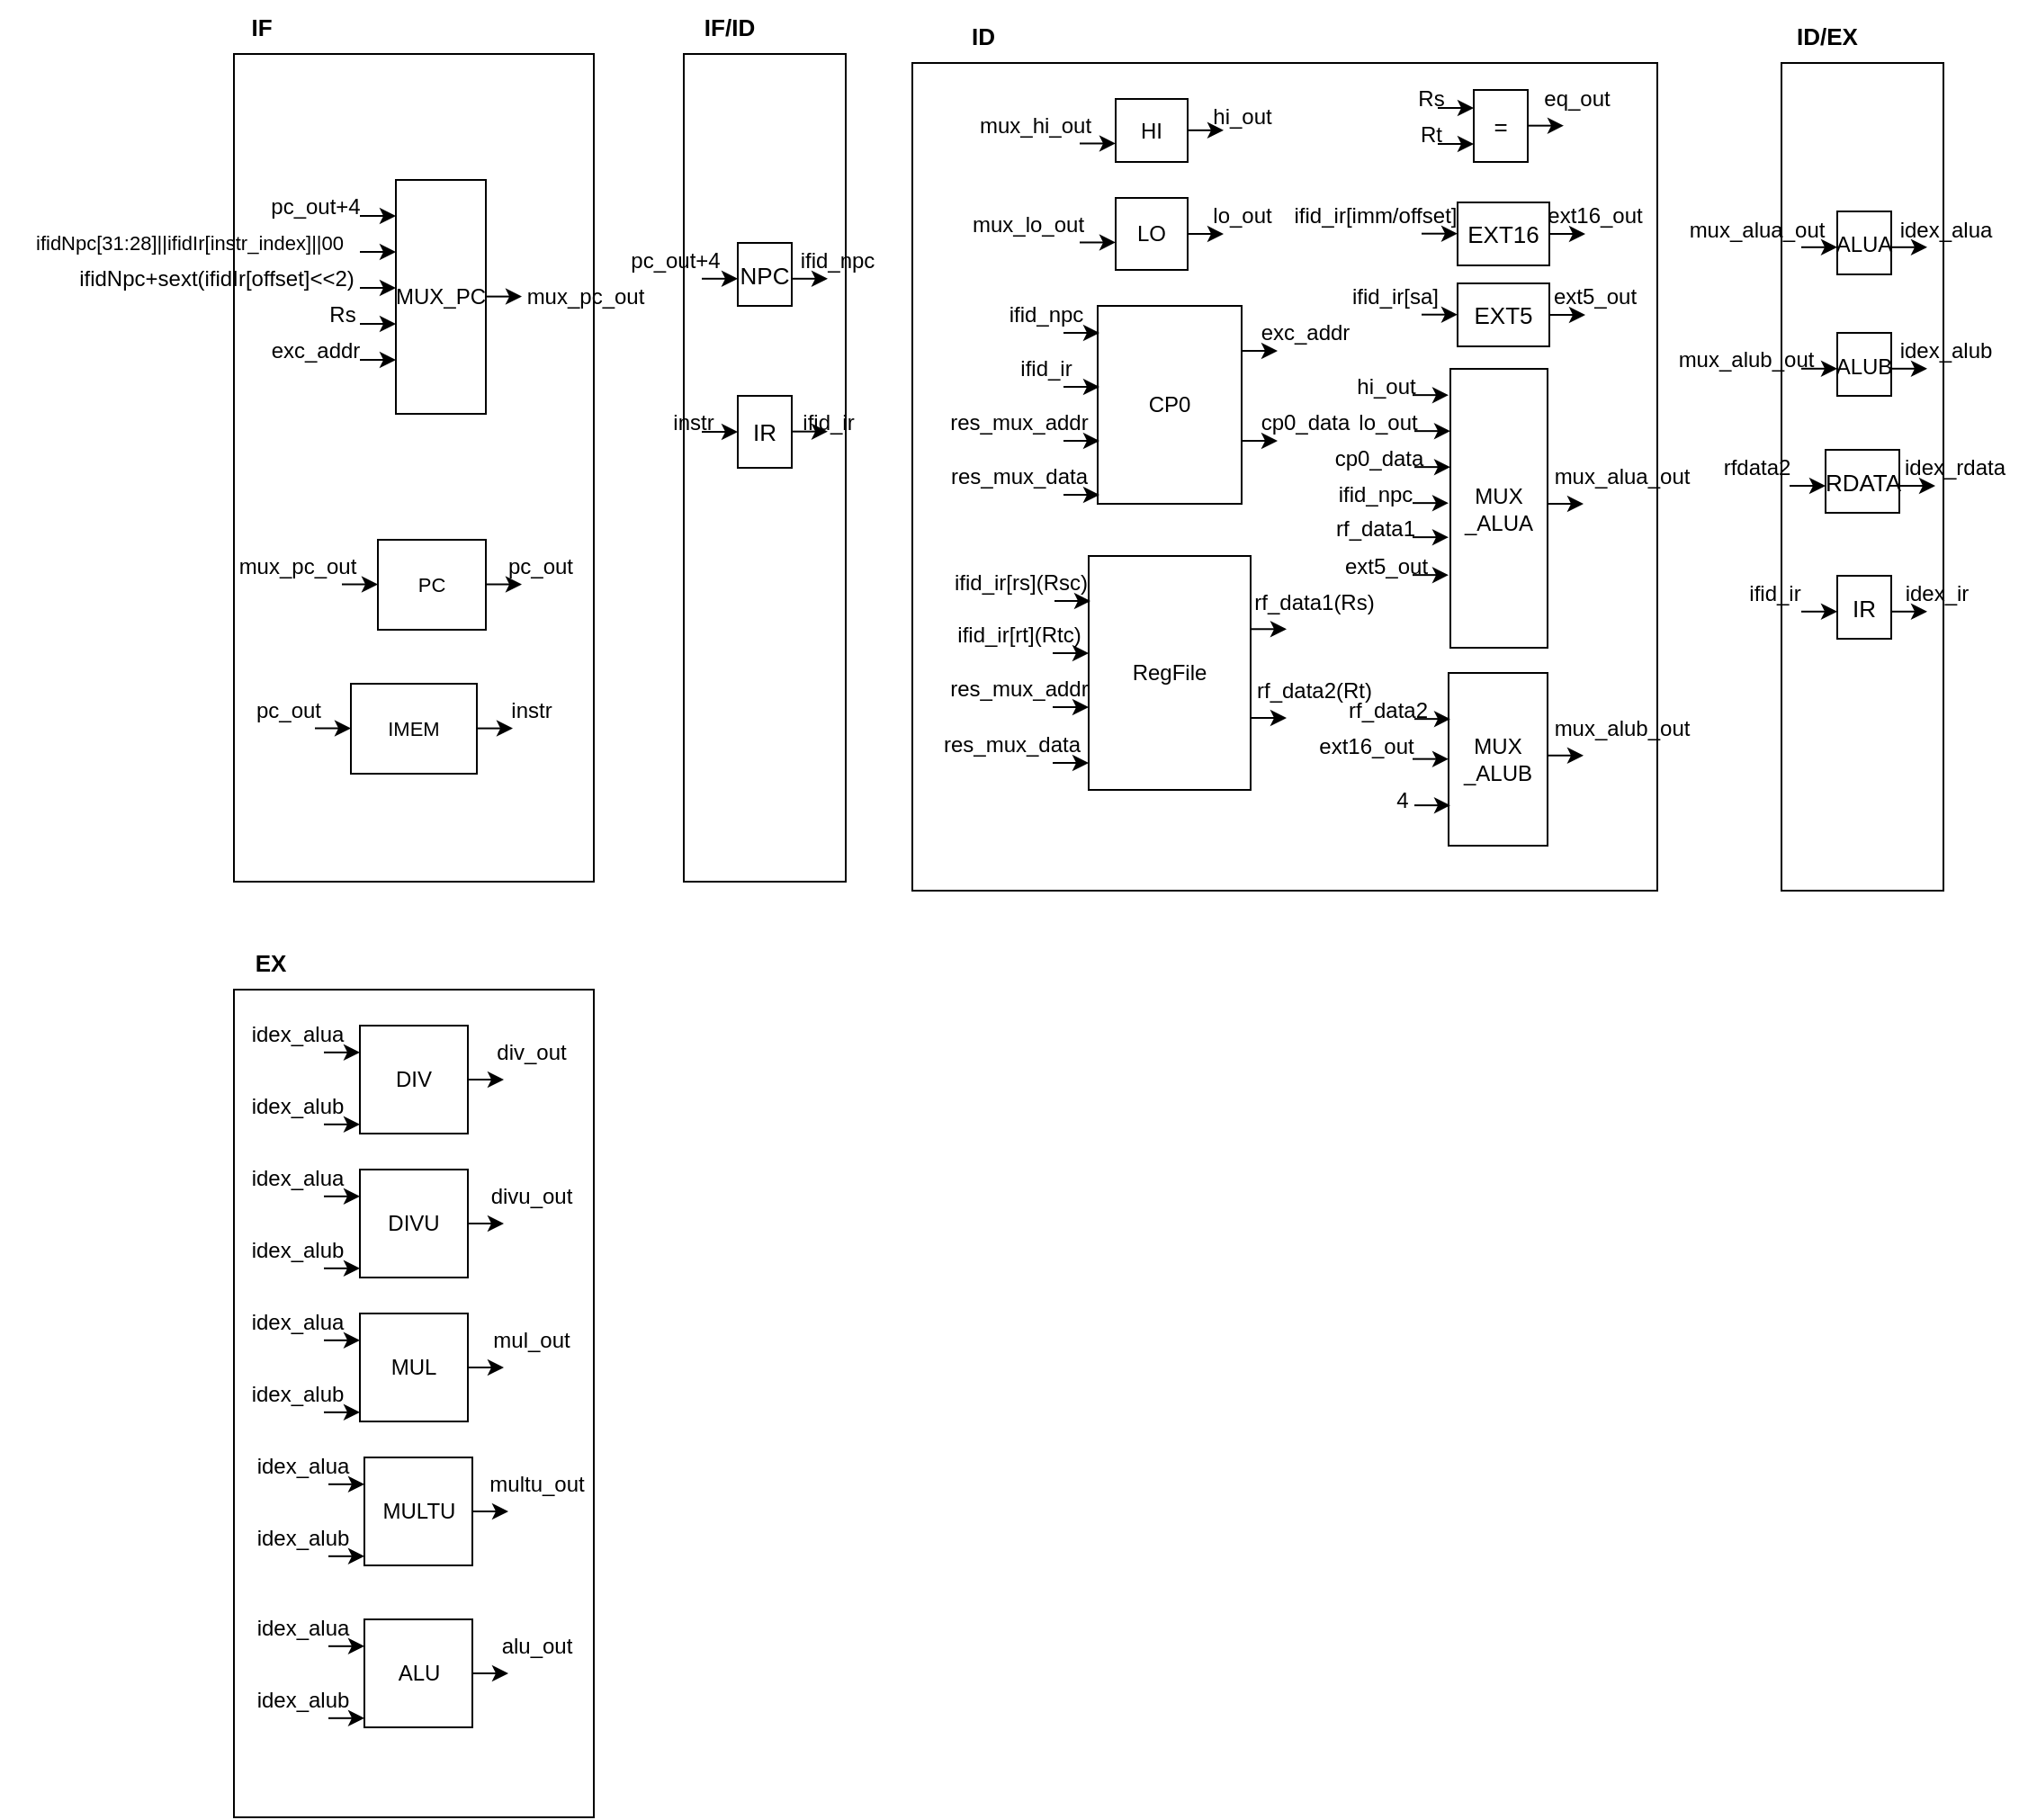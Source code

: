 <mxfile version="20.5.3" type="github">
  <diagram id="mPNgLtXhNlg8bAYRKy5G" name="第 1 页">
    <mxGraphModel dx="3794" dy="257" grid="1" gridSize="10" guides="1" tooltips="1" connect="1" arrows="1" fold="1" page="1" pageScale="1" pageWidth="3300" pageHeight="2339" math="0" shadow="0">
      <root>
        <mxCell id="0" />
        <mxCell id="1" parent="0" />
        <mxCell id="pftuyRFk976TqlF8-hqj-2" value="" style="rounded=0;whiteSpace=wrap;html=1;" parent="1" vertex="1">
          <mxGeometry x="-2690" y="80" width="200" height="460" as="geometry" />
        </mxCell>
        <mxCell id="tsSptXDLZasF8hUtU1I0-1" value="MUX_PC" style="rounded=0;whiteSpace=wrap;html=1;" parent="1" vertex="1">
          <mxGeometry x="-2600" y="150" width="50" height="130" as="geometry" />
        </mxCell>
        <mxCell id="tsSptXDLZasF8hUtU1I0-3" value="" style="edgeStyle=none;orthogonalLoop=1;jettySize=auto;html=1;rounded=0;" parent="1" edge="1">
          <mxGeometry width="80" relative="1" as="geometry">
            <mxPoint x="-2620" y="170" as="sourcePoint" />
            <mxPoint x="-2600" y="170" as="targetPoint" />
            <Array as="points" />
          </mxGeometry>
        </mxCell>
        <mxCell id="tsSptXDLZasF8hUtU1I0-4" value="pc_out+4" style="text;html=1;resizable=0;autosize=1;align=center;verticalAlign=middle;points=[];fillColor=none;strokeColor=none;rounded=0;" parent="1" vertex="1">
          <mxGeometry x="-2680" y="150" width="70" height="30" as="geometry" />
        </mxCell>
        <mxCell id="tsSptXDLZasF8hUtU1I0-5" value="" style="edgeStyle=none;orthogonalLoop=1;jettySize=auto;html=1;rounded=0;" parent="1" edge="1">
          <mxGeometry width="80" relative="1" as="geometry">
            <mxPoint x="-2620" y="190" as="sourcePoint" />
            <mxPoint x="-2600" y="190" as="targetPoint" />
            <Array as="points" />
          </mxGeometry>
        </mxCell>
        <mxCell id="tsSptXDLZasF8hUtU1I0-6" value="" style="edgeStyle=none;orthogonalLoop=1;jettySize=auto;html=1;rounded=0;" parent="1" edge="1">
          <mxGeometry width="80" relative="1" as="geometry">
            <mxPoint x="-2620" y="210" as="sourcePoint" />
            <mxPoint x="-2600" y="210" as="targetPoint" />
            <Array as="points" />
          </mxGeometry>
        </mxCell>
        <mxCell id="tsSptXDLZasF8hUtU1I0-7" value="" style="edgeStyle=none;orthogonalLoop=1;jettySize=auto;html=1;rounded=0;" parent="1" edge="1">
          <mxGeometry width="80" relative="1" as="geometry">
            <mxPoint x="-2620" y="230" as="sourcePoint" />
            <mxPoint x="-2600" y="230" as="targetPoint" />
            <Array as="points" />
          </mxGeometry>
        </mxCell>
        <mxCell id="tsSptXDLZasF8hUtU1I0-8" value="" style="edgeStyle=none;orthogonalLoop=1;jettySize=auto;html=1;rounded=0;" parent="1" edge="1">
          <mxGeometry width="80" relative="1" as="geometry">
            <mxPoint x="-2620" y="250" as="sourcePoint" />
            <mxPoint x="-2600" y="250" as="targetPoint" />
            <Array as="points" />
          </mxGeometry>
        </mxCell>
        <mxCell id="tsSptXDLZasF8hUtU1I0-9" value="&lt;font style=&quot;font-size: 11px;&quot;&gt;ifidNpc[31:28]||ifidIr[instr_index]||00&lt;/font&gt;" style="text;html=1;resizable=0;autosize=1;align=center;verticalAlign=middle;points=[];fillColor=none;strokeColor=none;rounded=0;" parent="1" vertex="1">
          <mxGeometry x="-2820" y="170" width="210" height="30" as="geometry" />
        </mxCell>
        <mxCell id="tsSptXDLZasF8hUtU1I0-10" value="ifidNpc+sext(ifidIr[offset]&amp;lt;&amp;lt;2)" style="text;html=1;resizable=0;autosize=1;align=center;verticalAlign=middle;points=[];fillColor=none;strokeColor=none;rounded=0;" parent="1" vertex="1">
          <mxGeometry x="-2790" y="190" width="180" height="30" as="geometry" />
        </mxCell>
        <mxCell id="tsSptXDLZasF8hUtU1I0-11" value="Rs" style="text;html=1;resizable=0;autosize=1;align=center;verticalAlign=middle;points=[];fillColor=none;strokeColor=none;rounded=0;" parent="1" vertex="1">
          <mxGeometry x="-2650" y="210" width="40" height="30" as="geometry" />
        </mxCell>
        <mxCell id="tsSptXDLZasF8hUtU1I0-12" value="exc_addr" style="text;html=1;resizable=0;autosize=1;align=center;verticalAlign=middle;points=[];fillColor=none;strokeColor=none;rounded=0;" parent="1" vertex="1">
          <mxGeometry x="-2680" y="230" width="70" height="30" as="geometry" />
        </mxCell>
        <mxCell id="tsSptXDLZasF8hUtU1I0-13" value="" style="edgeStyle=none;orthogonalLoop=1;jettySize=auto;html=1;rounded=0;" parent="1" edge="1">
          <mxGeometry width="80" relative="1" as="geometry">
            <mxPoint x="-2550" y="214.8" as="sourcePoint" />
            <mxPoint x="-2530" y="214.8" as="targetPoint" />
            <Array as="points" />
          </mxGeometry>
        </mxCell>
        <mxCell id="tsSptXDLZasF8hUtU1I0-14" value="mux_pc_out" style="text;html=1;resizable=0;autosize=1;align=center;verticalAlign=middle;points=[];fillColor=none;strokeColor=none;rounded=0;" parent="1" vertex="1">
          <mxGeometry x="-2540" y="200" width="90" height="30" as="geometry" />
        </mxCell>
        <mxCell id="tsSptXDLZasF8hUtU1I0-15" value="PC" style="rounded=0;whiteSpace=wrap;html=1;fontSize=11;" parent="1" vertex="1">
          <mxGeometry x="-2610" y="350" width="60" height="50" as="geometry" />
        </mxCell>
        <mxCell id="tsSptXDLZasF8hUtU1I0-16" value="" style="edgeStyle=none;orthogonalLoop=1;jettySize=auto;html=1;rounded=0;" parent="1" edge="1">
          <mxGeometry width="80" relative="1" as="geometry">
            <mxPoint x="-2630" y="374.76" as="sourcePoint" />
            <mxPoint x="-2610" y="374.76" as="targetPoint" />
            <Array as="points" />
          </mxGeometry>
        </mxCell>
        <mxCell id="tsSptXDLZasF8hUtU1I0-17" value="mux_pc_out" style="text;html=1;resizable=0;autosize=1;align=center;verticalAlign=middle;points=[];fillColor=none;strokeColor=none;rounded=0;" parent="1" vertex="1">
          <mxGeometry x="-2700" y="350" width="90" height="30" as="geometry" />
        </mxCell>
        <mxCell id="tsSptXDLZasF8hUtU1I0-18" value="pc_out" style="text;html=1;resizable=0;autosize=1;align=center;verticalAlign=middle;points=[];fillColor=none;strokeColor=none;rounded=0;" parent="1" vertex="1">
          <mxGeometry x="-2550" y="350" width="60" height="30" as="geometry" />
        </mxCell>
        <mxCell id="tsSptXDLZasF8hUtU1I0-19" value="" style="edgeStyle=none;orthogonalLoop=1;jettySize=auto;html=1;rounded=0;" parent="1" edge="1">
          <mxGeometry width="80" relative="1" as="geometry">
            <mxPoint x="-2550" y="374.76" as="sourcePoint" />
            <mxPoint x="-2530" y="374.76" as="targetPoint" />
            <Array as="points" />
          </mxGeometry>
        </mxCell>
        <mxCell id="tsSptXDLZasF8hUtU1I0-20" value="IMEM" style="rounded=0;whiteSpace=wrap;html=1;fontSize=11;" parent="1" vertex="1">
          <mxGeometry x="-2625" y="430" width="70" height="50" as="geometry" />
        </mxCell>
        <mxCell id="tsSptXDLZasF8hUtU1I0-21" value="" style="edgeStyle=none;orthogonalLoop=1;jettySize=auto;html=1;rounded=0;" parent="1" edge="1">
          <mxGeometry width="80" relative="1" as="geometry">
            <mxPoint x="-2645" y="454.76" as="sourcePoint" />
            <mxPoint x="-2625" y="454.76" as="targetPoint" />
            <Array as="points" />
          </mxGeometry>
        </mxCell>
        <mxCell id="tsSptXDLZasF8hUtU1I0-22" value="pc_out" style="text;html=1;resizable=0;autosize=1;align=center;verticalAlign=middle;points=[];fillColor=none;strokeColor=none;rounded=0;" parent="1" vertex="1">
          <mxGeometry x="-2690" y="430" width="60" height="30" as="geometry" />
        </mxCell>
        <mxCell id="tsSptXDLZasF8hUtU1I0-23" value="" style="edgeStyle=none;orthogonalLoop=1;jettySize=auto;html=1;rounded=0;" parent="1" edge="1">
          <mxGeometry width="80" relative="1" as="geometry">
            <mxPoint x="-2555" y="454.8" as="sourcePoint" />
            <mxPoint x="-2535" y="454.8" as="targetPoint" />
            <Array as="points" />
          </mxGeometry>
        </mxCell>
        <mxCell id="tsSptXDLZasF8hUtU1I0-24" value="instr" style="text;html=1;resizable=0;autosize=1;align=center;verticalAlign=middle;points=[];fillColor=none;strokeColor=none;rounded=0;" parent="1" vertex="1">
          <mxGeometry x="-2550" y="430" width="50" height="30" as="geometry" />
        </mxCell>
        <mxCell id="tsSptXDLZasF8hUtU1I0-25" value="&lt;b&gt;&lt;font style=&quot;font-size: 13px;&quot;&gt;IF&lt;/font&gt;&lt;/b&gt;" style="text;html=1;resizable=0;autosize=1;align=center;verticalAlign=middle;points=[];fillColor=none;strokeColor=none;rounded=0;" parent="1" vertex="1">
          <mxGeometry x="-2695" y="50" width="40" height="30" as="geometry" />
        </mxCell>
        <mxCell id="tsSptXDLZasF8hUtU1I0-26" value="" style="rounded=0;whiteSpace=wrap;html=1;fontSize=13;" parent="1" vertex="1">
          <mxGeometry x="-2440" y="80" width="90" height="460" as="geometry" />
        </mxCell>
        <mxCell id="tsSptXDLZasF8hUtU1I0-27" value="&lt;b&gt;&lt;font style=&quot;font-size: 13px;&quot;&gt;IF/ID&lt;/font&gt;&lt;/b&gt;" style="text;html=1;resizable=0;autosize=1;align=center;verticalAlign=middle;points=[];fillColor=none;strokeColor=none;rounded=0;" parent="1" vertex="1">
          <mxGeometry x="-2440" y="50" width="50" height="30" as="geometry" />
        </mxCell>
        <mxCell id="tsSptXDLZasF8hUtU1I0-28" value="NPC" style="rounded=0;whiteSpace=wrap;html=1;fontSize=13;" parent="1" vertex="1">
          <mxGeometry x="-2410" y="185" width="30" height="35" as="geometry" />
        </mxCell>
        <mxCell id="tsSptXDLZasF8hUtU1I0-29" value="" style="edgeStyle=none;orthogonalLoop=1;jettySize=auto;html=1;rounded=0;" parent="1" edge="1">
          <mxGeometry width="80" relative="1" as="geometry">
            <mxPoint x="-2430" y="204.9" as="sourcePoint" />
            <mxPoint x="-2410" y="204.9" as="targetPoint" />
            <Array as="points" />
          </mxGeometry>
        </mxCell>
        <mxCell id="tsSptXDLZasF8hUtU1I0-30" value="pc_out+4" style="text;html=1;resizable=0;autosize=1;align=center;verticalAlign=middle;points=[];fillColor=none;strokeColor=none;rounded=0;" parent="1" vertex="1">
          <mxGeometry x="-2480" y="180" width="70" height="30" as="geometry" />
        </mxCell>
        <mxCell id="tsSptXDLZasF8hUtU1I0-32" value="" style="edgeStyle=none;orthogonalLoop=1;jettySize=auto;html=1;rounded=0;" parent="1" edge="1">
          <mxGeometry width="80" relative="1" as="geometry">
            <mxPoint x="-2380" y="204.9" as="sourcePoint" />
            <mxPoint x="-2360" y="204.9" as="targetPoint" />
            <Array as="points" />
          </mxGeometry>
        </mxCell>
        <mxCell id="tsSptXDLZasF8hUtU1I0-33" value="ifid_npc" style="text;html=1;resizable=0;autosize=1;align=center;verticalAlign=middle;points=[];fillColor=none;strokeColor=none;rounded=0;" parent="1" vertex="1">
          <mxGeometry x="-2385" y="180" width="60" height="30" as="geometry" />
        </mxCell>
        <mxCell id="tsSptXDLZasF8hUtU1I0-34" value="IR" style="rounded=0;whiteSpace=wrap;html=1;fontSize=13;" parent="1" vertex="1">
          <mxGeometry x="-2410" y="270" width="30" height="40" as="geometry" />
        </mxCell>
        <mxCell id="6WhtWvGJ2xYehW7hO104-1" value="" style="edgeStyle=none;orthogonalLoop=1;jettySize=auto;html=1;rounded=0;" edge="1" parent="1">
          <mxGeometry width="80" relative="1" as="geometry">
            <mxPoint x="-2430" y="290" as="sourcePoint" />
            <mxPoint x="-2410" y="290" as="targetPoint" />
            <Array as="points" />
          </mxGeometry>
        </mxCell>
        <mxCell id="6WhtWvGJ2xYehW7hO104-2" value="instr" style="text;html=1;resizable=0;autosize=1;align=center;verticalAlign=middle;points=[];fillColor=none;strokeColor=none;rounded=0;" vertex="1" parent="1">
          <mxGeometry x="-2460" y="270" width="50" height="30" as="geometry" />
        </mxCell>
        <mxCell id="6WhtWvGJ2xYehW7hO104-4" value="" style="edgeStyle=none;orthogonalLoop=1;jettySize=auto;html=1;rounded=0;" edge="1" parent="1">
          <mxGeometry width="80" relative="1" as="geometry">
            <mxPoint x="-2380" y="289.83" as="sourcePoint" />
            <mxPoint x="-2360" y="289.83" as="targetPoint" />
            <Array as="points" />
          </mxGeometry>
        </mxCell>
        <mxCell id="6WhtWvGJ2xYehW7hO104-5" value="ifid_ir" style="text;html=1;resizable=0;autosize=1;align=center;verticalAlign=middle;points=[];fillColor=none;strokeColor=none;rounded=0;" vertex="1" parent="1">
          <mxGeometry x="-2385" y="270" width="50" height="30" as="geometry" />
        </mxCell>
        <mxCell id="6WhtWvGJ2xYehW7hO104-6" value="" style="rounded=0;whiteSpace=wrap;html=1;" vertex="1" parent="1">
          <mxGeometry x="-2313" y="85" width="414" height="460" as="geometry" />
        </mxCell>
        <mxCell id="6WhtWvGJ2xYehW7hO104-7" value="=" style="rounded=0;whiteSpace=wrap;html=1;fontSize=13;" vertex="1" parent="1">
          <mxGeometry x="-2001" y="100" width="30" height="40" as="geometry" />
        </mxCell>
        <mxCell id="6WhtWvGJ2xYehW7hO104-8" value="" style="edgeStyle=none;orthogonalLoop=1;jettySize=auto;html=1;rounded=0;" edge="1" parent="1">
          <mxGeometry width="80" relative="1" as="geometry">
            <mxPoint x="-2021" y="110" as="sourcePoint" />
            <mxPoint x="-2001" y="110" as="targetPoint" />
            <Array as="points" />
          </mxGeometry>
        </mxCell>
        <mxCell id="6WhtWvGJ2xYehW7hO104-9" value="Rs" style="text;html=1;resizable=0;autosize=1;align=center;verticalAlign=middle;points=[];fillColor=none;strokeColor=none;rounded=0;" vertex="1" parent="1">
          <mxGeometry x="-2045" y="90" width="40" height="30" as="geometry" />
        </mxCell>
        <mxCell id="6WhtWvGJ2xYehW7hO104-10" value="" style="edgeStyle=none;orthogonalLoop=1;jettySize=auto;html=1;rounded=0;" edge="1" parent="1">
          <mxGeometry width="80" relative="1" as="geometry">
            <mxPoint x="-1971" y="119.83" as="sourcePoint" />
            <mxPoint x="-1951" y="119.83" as="targetPoint" />
            <Array as="points" />
          </mxGeometry>
        </mxCell>
        <mxCell id="6WhtWvGJ2xYehW7hO104-11" value="eq_out" style="text;html=1;resizable=0;autosize=1;align=center;verticalAlign=middle;points=[];fillColor=none;strokeColor=none;rounded=0;" vertex="1" parent="1">
          <mxGeometry x="-1974" y="90" width="60" height="30" as="geometry" />
        </mxCell>
        <mxCell id="6WhtWvGJ2xYehW7hO104-12" value="" style="edgeStyle=none;orthogonalLoop=1;jettySize=auto;html=1;rounded=0;" edge="1" parent="1">
          <mxGeometry width="80" relative="1" as="geometry">
            <mxPoint x="-2021" y="130" as="sourcePoint" />
            <mxPoint x="-2001" y="130" as="targetPoint" />
            <Array as="points" />
          </mxGeometry>
        </mxCell>
        <mxCell id="6WhtWvGJ2xYehW7hO104-13" value="Rt" style="text;html=1;resizable=0;autosize=1;align=center;verticalAlign=middle;points=[];fillColor=none;strokeColor=none;rounded=0;" vertex="1" parent="1">
          <mxGeometry x="-2045" y="110" width="40" height="30" as="geometry" />
        </mxCell>
        <mxCell id="6WhtWvGJ2xYehW7hO104-14" value="HI" style="rounded=0;whiteSpace=wrap;html=1;" vertex="1" parent="1">
          <mxGeometry x="-2200" y="105" width="40" height="35" as="geometry" />
        </mxCell>
        <mxCell id="6WhtWvGJ2xYehW7hO104-16" value="" style="edgeStyle=none;orthogonalLoop=1;jettySize=auto;html=1;rounded=0;" edge="1" parent="1">
          <mxGeometry width="80" relative="1" as="geometry">
            <mxPoint x="-2220" y="129.74" as="sourcePoint" />
            <mxPoint x="-2200" y="129.74" as="targetPoint" />
            <Array as="points" />
          </mxGeometry>
        </mxCell>
        <mxCell id="6WhtWvGJ2xYehW7hO104-17" value="mux_hi_out" style="text;html=1;resizable=0;autosize=1;align=center;verticalAlign=middle;points=[];fillColor=none;strokeColor=none;rounded=0;" vertex="1" parent="1">
          <mxGeometry x="-2290" y="105" width="90" height="30" as="geometry" />
        </mxCell>
        <mxCell id="6WhtWvGJ2xYehW7hO104-18" value="" style="edgeStyle=none;orthogonalLoop=1;jettySize=auto;html=1;rounded=0;" edge="1" parent="1">
          <mxGeometry width="80" relative="1" as="geometry">
            <mxPoint x="-2160" y="122.41" as="sourcePoint" />
            <mxPoint x="-2140" y="122.41" as="targetPoint" />
            <Array as="points" />
          </mxGeometry>
        </mxCell>
        <mxCell id="6WhtWvGJ2xYehW7hO104-19" value="hi_out" style="text;html=1;resizable=0;autosize=1;align=center;verticalAlign=middle;points=[];fillColor=none;strokeColor=none;rounded=0;" vertex="1" parent="1">
          <mxGeometry x="-2160" y="100" width="60" height="30" as="geometry" />
        </mxCell>
        <mxCell id="6WhtWvGJ2xYehW7hO104-25" value="LO" style="rounded=0;whiteSpace=wrap;html=1;" vertex="1" parent="1">
          <mxGeometry x="-2200" y="160" width="40" height="40" as="geometry" />
        </mxCell>
        <mxCell id="6WhtWvGJ2xYehW7hO104-26" value="" style="edgeStyle=none;orthogonalLoop=1;jettySize=auto;html=1;rounded=0;" edge="1" parent="1">
          <mxGeometry width="80" relative="1" as="geometry">
            <mxPoint x="-2220" y="184.74" as="sourcePoint" />
            <mxPoint x="-2200" y="184.74" as="targetPoint" />
            <Array as="points" />
          </mxGeometry>
        </mxCell>
        <mxCell id="6WhtWvGJ2xYehW7hO104-27" value="mux_lo_out" style="text;html=1;resizable=0;autosize=1;align=center;verticalAlign=middle;points=[];fillColor=none;strokeColor=none;rounded=0;" vertex="1" parent="1">
          <mxGeometry x="-2294" y="160" width="90" height="30" as="geometry" />
        </mxCell>
        <mxCell id="6WhtWvGJ2xYehW7hO104-28" value="" style="edgeStyle=none;orthogonalLoop=1;jettySize=auto;html=1;rounded=0;" edge="1" parent="1">
          <mxGeometry width="80" relative="1" as="geometry">
            <mxPoint x="-2160" y="180" as="sourcePoint" />
            <mxPoint x="-2140" y="180" as="targetPoint" />
            <Array as="points" />
          </mxGeometry>
        </mxCell>
        <mxCell id="6WhtWvGJ2xYehW7hO104-29" value="lo_out" style="text;html=1;resizable=0;autosize=1;align=center;verticalAlign=middle;points=[];fillColor=none;strokeColor=none;rounded=0;" vertex="1" parent="1">
          <mxGeometry x="-2160" y="155" width="60" height="30" as="geometry" />
        </mxCell>
        <mxCell id="6WhtWvGJ2xYehW7hO104-30" value="CP0" style="rounded=0;whiteSpace=wrap;html=1;" vertex="1" parent="1">
          <mxGeometry x="-2210" y="220" width="80" height="110" as="geometry" />
        </mxCell>
        <mxCell id="6WhtWvGJ2xYehW7hO104-31" value="ifid_npc" style="text;html=1;resizable=0;autosize=1;align=center;verticalAlign=middle;points=[];fillColor=none;strokeColor=none;rounded=0;" vertex="1" parent="1">
          <mxGeometry x="-2269" y="210" width="60" height="30" as="geometry" />
        </mxCell>
        <mxCell id="6WhtWvGJ2xYehW7hO104-32" value="" style="edgeStyle=none;orthogonalLoop=1;jettySize=auto;html=1;rounded=0;" edge="1" parent="1">
          <mxGeometry width="80" relative="1" as="geometry">
            <mxPoint x="-2229" y="235.0" as="sourcePoint" />
            <mxPoint x="-2209" y="235.0" as="targetPoint" />
            <Array as="points" />
          </mxGeometry>
        </mxCell>
        <mxCell id="6WhtWvGJ2xYehW7hO104-33" value="ifid_ir" style="text;html=1;resizable=0;autosize=1;align=center;verticalAlign=middle;points=[];fillColor=none;strokeColor=none;rounded=0;" vertex="1" parent="1">
          <mxGeometry x="-2264" y="240" width="50" height="30" as="geometry" />
        </mxCell>
        <mxCell id="6WhtWvGJ2xYehW7hO104-34" value="" style="edgeStyle=none;orthogonalLoop=1;jettySize=auto;html=1;rounded=0;" edge="1" parent="1">
          <mxGeometry width="80" relative="1" as="geometry">
            <mxPoint x="-2229" y="265" as="sourcePoint" />
            <mxPoint x="-2209" y="265" as="targetPoint" />
            <Array as="points" />
          </mxGeometry>
        </mxCell>
        <mxCell id="6WhtWvGJ2xYehW7hO104-35" value="res_mux_addr" style="text;html=1;resizable=0;autosize=1;align=center;verticalAlign=middle;points=[];fillColor=none;strokeColor=none;rounded=0;" vertex="1" parent="1">
          <mxGeometry x="-2304" y="270" width="100" height="30" as="geometry" />
        </mxCell>
        <mxCell id="6WhtWvGJ2xYehW7hO104-36" value="" style="edgeStyle=none;orthogonalLoop=1;jettySize=auto;html=1;rounded=0;" edge="1" parent="1">
          <mxGeometry width="80" relative="1" as="geometry">
            <mxPoint x="-2229" y="295" as="sourcePoint" />
            <mxPoint x="-2209" y="295" as="targetPoint" />
            <Array as="points" />
          </mxGeometry>
        </mxCell>
        <mxCell id="6WhtWvGJ2xYehW7hO104-37" value="res_mux_data" style="text;html=1;resizable=0;autosize=1;align=center;verticalAlign=middle;points=[];fillColor=none;strokeColor=none;rounded=0;" vertex="1" parent="1">
          <mxGeometry x="-2304" y="300" width="100" height="30" as="geometry" />
        </mxCell>
        <mxCell id="6WhtWvGJ2xYehW7hO104-38" value="" style="edgeStyle=none;orthogonalLoop=1;jettySize=auto;html=1;rounded=0;" edge="1" parent="1">
          <mxGeometry width="80" relative="1" as="geometry">
            <mxPoint x="-2229" y="325" as="sourcePoint" />
            <mxPoint x="-2209" y="325" as="targetPoint" />
            <Array as="points" />
          </mxGeometry>
        </mxCell>
        <mxCell id="6WhtWvGJ2xYehW7hO104-40" value="exc_addr" style="text;html=1;resizable=0;autosize=1;align=center;verticalAlign=middle;points=[];fillColor=none;strokeColor=none;rounded=0;" vertex="1" parent="1">
          <mxGeometry x="-2130" y="220" width="70" height="30" as="geometry" />
        </mxCell>
        <mxCell id="6WhtWvGJ2xYehW7hO104-41" value="" style="edgeStyle=none;orthogonalLoop=1;jettySize=auto;html=1;rounded=0;" edge="1" parent="1">
          <mxGeometry width="80" relative="1" as="geometry">
            <mxPoint x="-2130" y="245" as="sourcePoint" />
            <mxPoint x="-2110" y="245" as="targetPoint" />
            <Array as="points" />
          </mxGeometry>
        </mxCell>
        <mxCell id="6WhtWvGJ2xYehW7hO104-42" value="cp0_data" style="text;html=1;resizable=0;autosize=1;align=center;verticalAlign=middle;points=[];fillColor=none;strokeColor=none;rounded=0;" vertex="1" parent="1">
          <mxGeometry x="-2130" y="270" width="70" height="30" as="geometry" />
        </mxCell>
        <mxCell id="6WhtWvGJ2xYehW7hO104-43" value="" style="edgeStyle=none;orthogonalLoop=1;jettySize=auto;html=1;rounded=0;" edge="1" parent="1">
          <mxGeometry width="80" relative="1" as="geometry">
            <mxPoint x="-2130" y="295" as="sourcePoint" />
            <mxPoint x="-2110" y="295" as="targetPoint" />
            <Array as="points" />
          </mxGeometry>
        </mxCell>
        <mxCell id="6WhtWvGJ2xYehW7hO104-44" value="RegFile" style="rounded=0;whiteSpace=wrap;html=1;" vertex="1" parent="1">
          <mxGeometry x="-2215" y="359" width="90" height="130" as="geometry" />
        </mxCell>
        <mxCell id="6WhtWvGJ2xYehW7hO104-46" value="ifid_ir[rs](Rsc)" style="text;html=1;resizable=0;autosize=1;align=center;verticalAlign=middle;points=[];fillColor=none;strokeColor=none;rounded=0;" vertex="1" parent="1">
          <mxGeometry x="-2303" y="359" width="100" height="30" as="geometry" />
        </mxCell>
        <mxCell id="6WhtWvGJ2xYehW7hO104-47" value="" style="edgeStyle=none;orthogonalLoop=1;jettySize=auto;html=1;rounded=0;" edge="1" parent="1">
          <mxGeometry width="80" relative="1" as="geometry">
            <mxPoint x="-2234" y="384.0" as="sourcePoint" />
            <mxPoint x="-2214" y="384.0" as="targetPoint" />
            <Array as="points" />
          </mxGeometry>
        </mxCell>
        <mxCell id="6WhtWvGJ2xYehW7hO104-48" value="ifid_ir[rt](Rtc)" style="text;html=1;resizable=0;autosize=1;align=center;verticalAlign=middle;points=[];fillColor=none;strokeColor=none;rounded=0;" vertex="1" parent="1">
          <mxGeometry x="-2299" y="388" width="90" height="30" as="geometry" />
        </mxCell>
        <mxCell id="6WhtWvGJ2xYehW7hO104-49" value="" style="edgeStyle=none;orthogonalLoop=1;jettySize=auto;html=1;rounded=0;" edge="1" parent="1">
          <mxGeometry width="80" relative="1" as="geometry">
            <mxPoint x="-2235" y="413" as="sourcePoint" />
            <mxPoint x="-2215" y="413" as="targetPoint" />
            <Array as="points" />
          </mxGeometry>
        </mxCell>
        <mxCell id="6WhtWvGJ2xYehW7hO104-50" value="res_mux_addr" style="text;html=1;resizable=0;autosize=1;align=center;verticalAlign=middle;points=[];fillColor=none;strokeColor=none;rounded=0;" vertex="1" parent="1">
          <mxGeometry x="-2304" y="418" width="100" height="30" as="geometry" />
        </mxCell>
        <mxCell id="6WhtWvGJ2xYehW7hO104-51" value="" style="edgeStyle=none;orthogonalLoop=1;jettySize=auto;html=1;rounded=0;" edge="1" parent="1">
          <mxGeometry width="80" relative="1" as="geometry">
            <mxPoint x="-2235" y="443" as="sourcePoint" />
            <mxPoint x="-2215" y="443" as="targetPoint" />
            <Array as="points" />
          </mxGeometry>
        </mxCell>
        <mxCell id="6WhtWvGJ2xYehW7hO104-52" value="res_mux_data" style="text;html=1;resizable=0;autosize=1;align=center;verticalAlign=middle;points=[];fillColor=none;strokeColor=none;rounded=0;" vertex="1" parent="1">
          <mxGeometry x="-2308" y="449" width="100" height="30" as="geometry" />
        </mxCell>
        <mxCell id="6WhtWvGJ2xYehW7hO104-53" value="" style="edgeStyle=none;orthogonalLoop=1;jettySize=auto;html=1;rounded=0;" edge="1" parent="1">
          <mxGeometry width="80" relative="1" as="geometry">
            <mxPoint x="-2235" y="474.0" as="sourcePoint" />
            <mxPoint x="-2215" y="474.0" as="targetPoint" />
            <Array as="points" />
          </mxGeometry>
        </mxCell>
        <mxCell id="6WhtWvGJ2xYehW7hO104-54" value="rf_data1(Rs)" style="text;html=1;resizable=0;autosize=1;align=center;verticalAlign=middle;points=[];fillColor=none;strokeColor=none;rounded=0;" vertex="1" parent="1">
          <mxGeometry x="-2135" y="370" width="90" height="30" as="geometry" />
        </mxCell>
        <mxCell id="6WhtWvGJ2xYehW7hO104-55" value="" style="edgeStyle=none;orthogonalLoop=1;jettySize=auto;html=1;rounded=0;" edge="1" parent="1">
          <mxGeometry width="80" relative="1" as="geometry">
            <mxPoint x="-2125" y="399.64" as="sourcePoint" />
            <mxPoint x="-2105" y="399.64" as="targetPoint" />
            <Array as="points" />
          </mxGeometry>
        </mxCell>
        <mxCell id="6WhtWvGJ2xYehW7hO104-56" value="rf_data2(Rt)" style="text;html=1;resizable=0;autosize=1;align=center;verticalAlign=middle;points=[];fillColor=none;strokeColor=none;rounded=0;" vertex="1" parent="1">
          <mxGeometry x="-2135" y="419" width="90" height="30" as="geometry" />
        </mxCell>
        <mxCell id="6WhtWvGJ2xYehW7hO104-57" value="" style="edgeStyle=none;orthogonalLoop=1;jettySize=auto;html=1;rounded=0;" edge="1" parent="1">
          <mxGeometry width="80" relative="1" as="geometry">
            <mxPoint x="-2125" y="449" as="sourcePoint" />
            <mxPoint x="-2105" y="449" as="targetPoint" />
            <Array as="points" />
          </mxGeometry>
        </mxCell>
        <mxCell id="6WhtWvGJ2xYehW7hO104-72" value="EXT16" style="rounded=0;whiteSpace=wrap;html=1;fontSize=13;" vertex="1" parent="1">
          <mxGeometry x="-2010" y="162.5" width="51" height="35" as="geometry" />
        </mxCell>
        <mxCell id="6WhtWvGJ2xYehW7hO104-75" value="" style="edgeStyle=none;orthogonalLoop=1;jettySize=auto;html=1;rounded=0;" edge="1" parent="1">
          <mxGeometry width="80" relative="1" as="geometry">
            <mxPoint x="-1959" y="180.0" as="sourcePoint" />
            <mxPoint x="-1939" y="180.0" as="targetPoint" />
            <Array as="points" />
          </mxGeometry>
        </mxCell>
        <mxCell id="6WhtWvGJ2xYehW7hO104-76" value="ext16_out" style="text;html=1;resizable=0;autosize=1;align=center;verticalAlign=middle;points=[];fillColor=none;strokeColor=none;rounded=0;" vertex="1" parent="1">
          <mxGeometry x="-1974" y="155" width="80" height="30" as="geometry" />
        </mxCell>
        <mxCell id="6WhtWvGJ2xYehW7hO104-77" value="" style="edgeStyle=none;orthogonalLoop=1;jettySize=auto;html=1;rounded=0;" edge="1" parent="1">
          <mxGeometry width="80" relative="1" as="geometry">
            <mxPoint x="-2030" y="179.85" as="sourcePoint" />
            <mxPoint x="-2010" y="179.85" as="targetPoint" />
            <Array as="points" />
          </mxGeometry>
        </mxCell>
        <mxCell id="6WhtWvGJ2xYehW7hO104-79" value="ifid_ir[imm/offset]" style="text;html=1;resizable=0;autosize=1;align=center;verticalAlign=middle;points=[];fillColor=none;strokeColor=none;rounded=0;" vertex="1" parent="1">
          <mxGeometry x="-2111" y="155" width="110" height="30" as="geometry" />
        </mxCell>
        <mxCell id="6WhtWvGJ2xYehW7hO104-80" value="EXT5" style="rounded=0;whiteSpace=wrap;html=1;fontSize=13;" vertex="1" parent="1">
          <mxGeometry x="-2010" y="207.5" width="51" height="35" as="geometry" />
        </mxCell>
        <mxCell id="6WhtWvGJ2xYehW7hO104-81" value="" style="edgeStyle=none;orthogonalLoop=1;jettySize=auto;html=1;rounded=0;" edge="1" parent="1">
          <mxGeometry width="80" relative="1" as="geometry">
            <mxPoint x="-1959" y="225" as="sourcePoint" />
            <mxPoint x="-1939" y="225" as="targetPoint" />
            <Array as="points" />
          </mxGeometry>
        </mxCell>
        <mxCell id="6WhtWvGJ2xYehW7hO104-82" value="ext5_out" style="text;html=1;resizable=0;autosize=1;align=center;verticalAlign=middle;points=[];fillColor=none;strokeColor=none;rounded=0;" vertex="1" parent="1">
          <mxGeometry x="-1969" y="200" width="70" height="30" as="geometry" />
        </mxCell>
        <mxCell id="6WhtWvGJ2xYehW7hO104-83" value="" style="edgeStyle=none;orthogonalLoop=1;jettySize=auto;html=1;rounded=0;" edge="1" parent="1">
          <mxGeometry width="80" relative="1" as="geometry">
            <mxPoint x="-2030" y="224.85" as="sourcePoint" />
            <mxPoint x="-2010" y="224.85" as="targetPoint" />
            <Array as="points" />
          </mxGeometry>
        </mxCell>
        <mxCell id="6WhtWvGJ2xYehW7hO104-84" value="ifid_ir[sa]" style="text;html=1;resizable=0;autosize=1;align=center;verticalAlign=middle;points=[];fillColor=none;strokeColor=none;rounded=0;" vertex="1" parent="1">
          <mxGeometry x="-2080" y="200" width="70" height="30" as="geometry" />
        </mxCell>
        <mxCell id="6WhtWvGJ2xYehW7hO104-85" value="MUX&lt;br&gt;_ALUA" style="rounded=0;whiteSpace=wrap;html=1;" vertex="1" parent="1">
          <mxGeometry x="-2014" y="255" width="54" height="155" as="geometry" />
        </mxCell>
        <mxCell id="6WhtWvGJ2xYehW7hO104-87" value="" style="edgeStyle=none;orthogonalLoop=1;jettySize=auto;html=1;rounded=0;" edge="1" parent="1">
          <mxGeometry width="80" relative="1" as="geometry">
            <mxPoint x="-2035" y="269.57" as="sourcePoint" />
            <mxPoint x="-2015" y="269.57" as="targetPoint" />
            <Array as="points" />
          </mxGeometry>
        </mxCell>
        <mxCell id="6WhtWvGJ2xYehW7hO104-88" value="hi_out" style="text;html=1;resizable=0;autosize=1;align=center;verticalAlign=middle;points=[];fillColor=none;strokeColor=none;rounded=0;" vertex="1" parent="1">
          <mxGeometry x="-2080" y="250" width="60" height="30" as="geometry" />
        </mxCell>
        <mxCell id="6WhtWvGJ2xYehW7hO104-89" value="" style="edgeStyle=none;orthogonalLoop=1;jettySize=auto;html=1;rounded=0;" edge="1" parent="1">
          <mxGeometry width="80" relative="1" as="geometry">
            <mxPoint x="-2034" y="289.57" as="sourcePoint" />
            <mxPoint x="-2014" y="289.57" as="targetPoint" />
            <Array as="points" />
          </mxGeometry>
        </mxCell>
        <mxCell id="6WhtWvGJ2xYehW7hO104-90" value="lo_out" style="text;html=1;resizable=0;autosize=1;align=center;verticalAlign=middle;points=[];fillColor=none;strokeColor=none;rounded=0;" vertex="1" parent="1">
          <mxGeometry x="-2079" y="270" width="60" height="30" as="geometry" />
        </mxCell>
        <mxCell id="6WhtWvGJ2xYehW7hO104-91" value="" style="edgeStyle=none;orthogonalLoop=1;jettySize=auto;html=1;rounded=0;" edge="1" parent="1">
          <mxGeometry width="80" relative="1" as="geometry">
            <mxPoint x="-2034" y="309.57" as="sourcePoint" />
            <mxPoint x="-2014" y="309.57" as="targetPoint" />
            <Array as="points" />
          </mxGeometry>
        </mxCell>
        <mxCell id="6WhtWvGJ2xYehW7hO104-92" value="cp0_data" style="text;html=1;resizable=0;autosize=1;align=center;verticalAlign=middle;points=[];fillColor=none;strokeColor=none;rounded=0;" vertex="1" parent="1">
          <mxGeometry x="-2089" y="290" width="70" height="30" as="geometry" />
        </mxCell>
        <mxCell id="6WhtWvGJ2xYehW7hO104-93" value="" style="edgeStyle=none;orthogonalLoop=1;jettySize=auto;html=1;rounded=0;" edge="1" parent="1">
          <mxGeometry width="80" relative="1" as="geometry">
            <mxPoint x="-2035" y="329.57" as="sourcePoint" />
            <mxPoint x="-2015" y="329.57" as="targetPoint" />
            <Array as="points" />
          </mxGeometry>
        </mxCell>
        <mxCell id="6WhtWvGJ2xYehW7hO104-94" value="ifid_npc" style="text;html=1;resizable=0;autosize=1;align=center;verticalAlign=middle;points=[];fillColor=none;strokeColor=none;rounded=0;" vertex="1" parent="1">
          <mxGeometry x="-2086" y="310" width="60" height="30" as="geometry" />
        </mxCell>
        <mxCell id="6WhtWvGJ2xYehW7hO104-95" value="" style="edgeStyle=none;orthogonalLoop=1;jettySize=auto;html=1;rounded=0;" edge="1" parent="1">
          <mxGeometry width="80" relative="1" as="geometry">
            <mxPoint x="-2035" y="348.57" as="sourcePoint" />
            <mxPoint x="-2015" y="348.57" as="targetPoint" />
            <Array as="points" />
          </mxGeometry>
        </mxCell>
        <mxCell id="6WhtWvGJ2xYehW7hO104-96" value="rf_data1" style="text;html=1;resizable=0;autosize=1;align=center;verticalAlign=middle;points=[];fillColor=none;strokeColor=none;rounded=0;" vertex="1" parent="1">
          <mxGeometry x="-2091" y="329" width="70" height="30" as="geometry" />
        </mxCell>
        <mxCell id="6WhtWvGJ2xYehW7hO104-97" value="" style="edgeStyle=none;orthogonalLoop=1;jettySize=auto;html=1;rounded=0;" edge="1" parent="1">
          <mxGeometry width="80" relative="1" as="geometry">
            <mxPoint x="-2035" y="369.57" as="sourcePoint" />
            <mxPoint x="-2015" y="369.57" as="targetPoint" />
            <Array as="points" />
          </mxGeometry>
        </mxCell>
        <mxCell id="6WhtWvGJ2xYehW7hO104-98" value="ext5_out" style="text;html=1;resizable=0;autosize=1;align=center;verticalAlign=middle;points=[];fillColor=none;strokeColor=none;rounded=0;" vertex="1" parent="1">
          <mxGeometry x="-2085" y="350" width="70" height="30" as="geometry" />
        </mxCell>
        <mxCell id="6WhtWvGJ2xYehW7hO104-99" value="" style="edgeStyle=none;orthogonalLoop=1;jettySize=auto;html=1;rounded=0;" edge="1" parent="1">
          <mxGeometry width="80" relative="1" as="geometry">
            <mxPoint x="-1960" y="330.0" as="sourcePoint" />
            <mxPoint x="-1940" y="330.0" as="targetPoint" />
            <Array as="points" />
          </mxGeometry>
        </mxCell>
        <mxCell id="6WhtWvGJ2xYehW7hO104-100" value="mux_alua_out" style="text;html=1;resizable=0;autosize=1;align=center;verticalAlign=middle;points=[];fillColor=none;strokeColor=none;rounded=0;" vertex="1" parent="1">
          <mxGeometry x="-1969" y="300" width="100" height="30" as="geometry" />
        </mxCell>
        <mxCell id="6WhtWvGJ2xYehW7hO104-101" value="MUX&lt;br&gt;_ALUB" style="rounded=0;whiteSpace=wrap;html=1;" vertex="1" parent="1">
          <mxGeometry x="-2015" y="424" width="55" height="96" as="geometry" />
        </mxCell>
        <mxCell id="6WhtWvGJ2xYehW7hO104-102" value="" style="edgeStyle=none;orthogonalLoop=1;jettySize=auto;html=1;rounded=0;" edge="1" parent="1">
          <mxGeometry width="80" relative="1" as="geometry">
            <mxPoint x="-2034" y="449.57" as="sourcePoint" />
            <mxPoint x="-2014" y="449.57" as="targetPoint" />
            <Array as="points" />
          </mxGeometry>
        </mxCell>
        <mxCell id="6WhtWvGJ2xYehW7hO104-103" value="rf_data2" style="text;html=1;resizable=0;autosize=1;align=center;verticalAlign=middle;points=[];fillColor=none;strokeColor=none;rounded=0;" vertex="1" parent="1">
          <mxGeometry x="-2084" y="430" width="70" height="30" as="geometry" />
        </mxCell>
        <mxCell id="6WhtWvGJ2xYehW7hO104-104" value="" style="edgeStyle=none;orthogonalLoop=1;jettySize=auto;html=1;rounded=0;" edge="1" parent="1">
          <mxGeometry width="80" relative="1" as="geometry">
            <mxPoint x="-2035" y="471.82" as="sourcePoint" />
            <mxPoint x="-2015" y="471.82" as="targetPoint" />
            <Array as="points" />
          </mxGeometry>
        </mxCell>
        <mxCell id="6WhtWvGJ2xYehW7hO104-105" value="ext16_out" style="text;html=1;resizable=0;autosize=1;align=center;verticalAlign=middle;points=[];fillColor=none;strokeColor=none;rounded=0;" vertex="1" parent="1">
          <mxGeometry x="-2101" y="450" width="80" height="30" as="geometry" />
        </mxCell>
        <mxCell id="6WhtWvGJ2xYehW7hO104-106" value="" style="edgeStyle=none;orthogonalLoop=1;jettySize=auto;html=1;rounded=0;" edge="1" parent="1">
          <mxGeometry width="80" relative="1" as="geometry">
            <mxPoint x="-2034" y="497.57" as="sourcePoint" />
            <mxPoint x="-2014" y="497.57" as="targetPoint" />
            <Array as="points" />
          </mxGeometry>
        </mxCell>
        <mxCell id="6WhtWvGJ2xYehW7hO104-107" value="4" style="text;html=1;resizable=0;autosize=1;align=center;verticalAlign=middle;points=[];fillColor=none;strokeColor=none;rounded=0;" vertex="1" parent="1">
          <mxGeometry x="-2056" y="480" width="30" height="30" as="geometry" />
        </mxCell>
        <mxCell id="6WhtWvGJ2xYehW7hO104-114" value="" style="edgeStyle=none;orthogonalLoop=1;jettySize=auto;html=1;rounded=0;" edge="1" parent="1">
          <mxGeometry width="80" relative="1" as="geometry">
            <mxPoint x="-1960" y="469.88" as="sourcePoint" />
            <mxPoint x="-1940" y="469.88" as="targetPoint" />
            <Array as="points" />
          </mxGeometry>
        </mxCell>
        <mxCell id="6WhtWvGJ2xYehW7hO104-115" value="mux_alub_out" style="text;html=1;resizable=0;autosize=1;align=center;verticalAlign=middle;points=[];fillColor=none;strokeColor=none;rounded=0;" vertex="1" parent="1">
          <mxGeometry x="-1969" y="439.88" width="100" height="30" as="geometry" />
        </mxCell>
        <mxCell id="6WhtWvGJ2xYehW7hO104-116" value="&lt;b&gt;&lt;font style=&quot;font-size: 13px;&quot;&gt;ID&lt;/font&gt;&lt;/b&gt;" style="text;html=1;resizable=0;autosize=1;align=center;verticalAlign=middle;points=[];fillColor=none;strokeColor=none;rounded=0;" vertex="1" parent="1">
          <mxGeometry x="-2294" y="55" width="40" height="30" as="geometry" />
        </mxCell>
        <mxCell id="6WhtWvGJ2xYehW7hO104-117" value="" style="rounded=0;whiteSpace=wrap;html=1;fontSize=13;" vertex="1" parent="1">
          <mxGeometry x="-1830" y="85" width="90" height="460" as="geometry" />
        </mxCell>
        <mxCell id="6WhtWvGJ2xYehW7hO104-118" value="&lt;b&gt;&lt;font style=&quot;font-size: 13px;&quot;&gt;ID/EX&lt;/font&gt;&lt;/b&gt;" style="text;html=1;resizable=0;autosize=1;align=center;verticalAlign=middle;points=[];fillColor=none;strokeColor=none;rounded=0;" vertex="1" parent="1">
          <mxGeometry x="-1835" y="55" width="60" height="30" as="geometry" />
        </mxCell>
        <mxCell id="6WhtWvGJ2xYehW7hO104-119" value="&lt;font style=&quot;font-size: 12px;&quot;&gt;ALUA&lt;/font&gt;" style="rounded=0;whiteSpace=wrap;html=1;fontSize=13;" vertex="1" parent="1">
          <mxGeometry x="-1799" y="167.5" width="30" height="35" as="geometry" />
        </mxCell>
        <mxCell id="6WhtWvGJ2xYehW7hO104-120" value="" style="edgeStyle=none;orthogonalLoop=1;jettySize=auto;html=1;rounded=0;" edge="1" parent="1">
          <mxGeometry width="80" relative="1" as="geometry">
            <mxPoint x="-1819" y="187.4" as="sourcePoint" />
            <mxPoint x="-1799" y="187.4" as="targetPoint" />
            <Array as="points" />
          </mxGeometry>
        </mxCell>
        <mxCell id="6WhtWvGJ2xYehW7hO104-121" value="mux_alua_out" style="text;html=1;resizable=0;autosize=1;align=center;verticalAlign=middle;points=[];fillColor=none;strokeColor=none;rounded=0;" vertex="1" parent="1">
          <mxGeometry x="-1894" y="162.5" width="100" height="30" as="geometry" />
        </mxCell>
        <mxCell id="6WhtWvGJ2xYehW7hO104-122" value="" style="edgeStyle=none;orthogonalLoop=1;jettySize=auto;html=1;rounded=0;" edge="1" parent="1">
          <mxGeometry width="80" relative="1" as="geometry">
            <mxPoint x="-1769" y="187.4" as="sourcePoint" />
            <mxPoint x="-1749" y="187.4" as="targetPoint" />
            <Array as="points" />
          </mxGeometry>
        </mxCell>
        <mxCell id="6WhtWvGJ2xYehW7hO104-123" value="idex_alua" style="text;html=1;resizable=0;autosize=1;align=center;verticalAlign=middle;points=[];fillColor=none;strokeColor=none;rounded=0;" vertex="1" parent="1">
          <mxGeometry x="-1774" y="162.5" width="70" height="30" as="geometry" />
        </mxCell>
        <mxCell id="6WhtWvGJ2xYehW7hO104-124" value="&lt;font style=&quot;font-size: 12px;&quot;&gt;ALUB&lt;/font&gt;" style="rounded=0;whiteSpace=wrap;html=1;fontSize=13;" vertex="1" parent="1">
          <mxGeometry x="-1799" y="235" width="30" height="35" as="geometry" />
        </mxCell>
        <mxCell id="6WhtWvGJ2xYehW7hO104-125" value="" style="edgeStyle=none;orthogonalLoop=1;jettySize=auto;html=1;rounded=0;" edge="1" parent="1">
          <mxGeometry width="80" relative="1" as="geometry">
            <mxPoint x="-1819" y="254.9" as="sourcePoint" />
            <mxPoint x="-1799" y="254.9" as="targetPoint" />
            <Array as="points" />
          </mxGeometry>
        </mxCell>
        <mxCell id="6WhtWvGJ2xYehW7hO104-127" value="" style="edgeStyle=none;orthogonalLoop=1;jettySize=auto;html=1;rounded=0;" edge="1" parent="1">
          <mxGeometry width="80" relative="1" as="geometry">
            <mxPoint x="-1769" y="254.9" as="sourcePoint" />
            <mxPoint x="-1749" y="254.9" as="targetPoint" />
            <Array as="points" />
          </mxGeometry>
        </mxCell>
        <mxCell id="6WhtWvGJ2xYehW7hO104-128" value="idex_alub" style="text;html=1;resizable=0;autosize=1;align=center;verticalAlign=middle;points=[];fillColor=none;strokeColor=none;rounded=0;" vertex="1" parent="1">
          <mxGeometry x="-1774" y="230" width="70" height="30" as="geometry" />
        </mxCell>
        <mxCell id="6WhtWvGJ2xYehW7hO104-129" value="RDATA" style="rounded=0;whiteSpace=wrap;html=1;fontSize=13;" vertex="1" parent="1">
          <mxGeometry x="-1805.5" y="300" width="41" height="35" as="geometry" />
        </mxCell>
        <mxCell id="6WhtWvGJ2xYehW7hO104-130" value="" style="edgeStyle=none;orthogonalLoop=1;jettySize=auto;html=1;rounded=0;" edge="1" parent="1">
          <mxGeometry width="80" relative="1" as="geometry">
            <mxPoint x="-1825.5" y="320" as="sourcePoint" />
            <mxPoint x="-1805.5" y="320" as="targetPoint" />
            <Array as="points" />
          </mxGeometry>
        </mxCell>
        <mxCell id="6WhtWvGJ2xYehW7hO104-131" value="rfdata2" style="text;html=1;resizable=0;autosize=1;align=center;verticalAlign=middle;points=[];fillColor=none;strokeColor=none;rounded=0;" vertex="1" parent="1">
          <mxGeometry x="-1874" y="295" width="60" height="30" as="geometry" />
        </mxCell>
        <mxCell id="6WhtWvGJ2xYehW7hO104-132" value="" style="edgeStyle=none;orthogonalLoop=1;jettySize=auto;html=1;rounded=0;" edge="1" parent="1">
          <mxGeometry width="80" relative="1" as="geometry">
            <mxPoint x="-1764.5" y="320" as="sourcePoint" />
            <mxPoint x="-1744.5" y="320" as="targetPoint" />
            <Array as="points" />
          </mxGeometry>
        </mxCell>
        <mxCell id="6WhtWvGJ2xYehW7hO104-133" value="idex_rdata" style="text;html=1;resizable=0;autosize=1;align=center;verticalAlign=middle;points=[];fillColor=none;strokeColor=none;rounded=0;" vertex="1" parent="1">
          <mxGeometry x="-1774" y="295" width="80" height="30" as="geometry" />
        </mxCell>
        <mxCell id="6WhtWvGJ2xYehW7hO104-134" value="IR" style="rounded=0;whiteSpace=wrap;html=1;fontSize=13;" vertex="1" parent="1">
          <mxGeometry x="-1799" y="370" width="30" height="35" as="geometry" />
        </mxCell>
        <mxCell id="6WhtWvGJ2xYehW7hO104-135" value="" style="edgeStyle=none;orthogonalLoop=1;jettySize=auto;html=1;rounded=0;" edge="1" parent="1">
          <mxGeometry width="80" relative="1" as="geometry">
            <mxPoint x="-1819" y="389.9" as="sourcePoint" />
            <mxPoint x="-1799" y="389.9" as="targetPoint" />
            <Array as="points" />
          </mxGeometry>
        </mxCell>
        <mxCell id="6WhtWvGJ2xYehW7hO104-136" value="ifid_ir" style="text;html=1;resizable=0;autosize=1;align=center;verticalAlign=middle;points=[];fillColor=none;strokeColor=none;rounded=0;" vertex="1" parent="1">
          <mxGeometry x="-1859" y="365" width="50" height="30" as="geometry" />
        </mxCell>
        <mxCell id="6WhtWvGJ2xYehW7hO104-137" value="" style="edgeStyle=none;orthogonalLoop=1;jettySize=auto;html=1;rounded=0;" edge="1" parent="1">
          <mxGeometry width="80" relative="1" as="geometry">
            <mxPoint x="-1769" y="389.9" as="sourcePoint" />
            <mxPoint x="-1749" y="389.9" as="targetPoint" />
            <Array as="points" />
          </mxGeometry>
        </mxCell>
        <mxCell id="6WhtWvGJ2xYehW7hO104-138" value="idex_ir" style="text;html=1;resizable=0;autosize=1;align=center;verticalAlign=middle;points=[];fillColor=none;strokeColor=none;rounded=0;" vertex="1" parent="1">
          <mxGeometry x="-1774" y="365" width="60" height="30" as="geometry" />
        </mxCell>
        <mxCell id="6WhtWvGJ2xYehW7hO104-139" value="mux_alub_out" style="text;html=1;resizable=0;autosize=1;align=center;verticalAlign=middle;points=[];fillColor=none;strokeColor=none;rounded=0;" vertex="1" parent="1">
          <mxGeometry x="-1900" y="235" width="100" height="30" as="geometry" />
        </mxCell>
        <mxCell id="6WhtWvGJ2xYehW7hO104-141" value="" style="rounded=0;whiteSpace=wrap;html=1;" vertex="1" parent="1">
          <mxGeometry x="-2690" y="600" width="200" height="460" as="geometry" />
        </mxCell>
        <mxCell id="6WhtWvGJ2xYehW7hO104-142" value="&lt;b&gt;&lt;font style=&quot;font-size: 13px;&quot;&gt;EX&lt;/font&gt;&lt;/b&gt;" style="text;html=1;resizable=0;autosize=1;align=center;verticalAlign=middle;points=[];fillColor=none;strokeColor=none;rounded=0;" vertex="1" parent="1">
          <mxGeometry x="-2690" y="570" width="40" height="30" as="geometry" />
        </mxCell>
        <mxCell id="6WhtWvGJ2xYehW7hO104-143" value="DIV" style="rounded=0;whiteSpace=wrap;html=1;fontSize=12;" vertex="1" parent="1">
          <mxGeometry x="-2620" y="620" width="60" height="60" as="geometry" />
        </mxCell>
        <mxCell id="6WhtWvGJ2xYehW7hO104-144" value="" style="edgeStyle=none;orthogonalLoop=1;jettySize=auto;html=1;rounded=0;" edge="1" parent="1">
          <mxGeometry width="80" relative="1" as="geometry">
            <mxPoint x="-2640" y="634.9" as="sourcePoint" />
            <mxPoint x="-2620" y="634.9" as="targetPoint" />
            <Array as="points" />
          </mxGeometry>
        </mxCell>
        <mxCell id="6WhtWvGJ2xYehW7hO104-145" value="idex_alua" style="text;html=1;resizable=0;autosize=1;align=center;verticalAlign=middle;points=[];fillColor=none;strokeColor=none;rounded=0;" vertex="1" parent="1">
          <mxGeometry x="-2690" y="610" width="70" height="30" as="geometry" />
        </mxCell>
        <mxCell id="6WhtWvGJ2xYehW7hO104-146" value="" style="edgeStyle=none;orthogonalLoop=1;jettySize=auto;html=1;rounded=0;" edge="1" parent="1">
          <mxGeometry width="80" relative="1" as="geometry">
            <mxPoint x="-2640" y="674.9" as="sourcePoint" />
            <mxPoint x="-2620" y="674.9" as="targetPoint" />
            <Array as="points" />
          </mxGeometry>
        </mxCell>
        <mxCell id="6WhtWvGJ2xYehW7hO104-147" value="idex_alub" style="text;html=1;resizable=0;autosize=1;align=center;verticalAlign=middle;points=[];fillColor=none;strokeColor=none;rounded=0;" vertex="1" parent="1">
          <mxGeometry x="-2690" y="650" width="70" height="30" as="geometry" />
        </mxCell>
        <mxCell id="6WhtWvGJ2xYehW7hO104-148" value="" style="edgeStyle=none;orthogonalLoop=1;jettySize=auto;html=1;rounded=0;" edge="1" parent="1">
          <mxGeometry width="80" relative="1" as="geometry">
            <mxPoint x="-2560" y="650" as="sourcePoint" />
            <mxPoint x="-2540" y="650" as="targetPoint" />
            <Array as="points" />
          </mxGeometry>
        </mxCell>
        <mxCell id="6WhtWvGJ2xYehW7hO104-149" value="div_out" style="text;html=1;resizable=0;autosize=1;align=center;verticalAlign=middle;points=[];fillColor=none;strokeColor=none;rounded=0;" vertex="1" parent="1">
          <mxGeometry x="-2555" y="620" width="60" height="30" as="geometry" />
        </mxCell>
        <mxCell id="6WhtWvGJ2xYehW7hO104-150" value="DIVU" style="rounded=0;whiteSpace=wrap;html=1;fontSize=12;" vertex="1" parent="1">
          <mxGeometry x="-2620" y="700" width="60" height="60" as="geometry" />
        </mxCell>
        <mxCell id="6WhtWvGJ2xYehW7hO104-151" value="" style="edgeStyle=none;orthogonalLoop=1;jettySize=auto;html=1;rounded=0;" edge="1" parent="1">
          <mxGeometry width="80" relative="1" as="geometry">
            <mxPoint x="-2640" y="714.9" as="sourcePoint" />
            <mxPoint x="-2620" y="714.9" as="targetPoint" />
            <Array as="points" />
          </mxGeometry>
        </mxCell>
        <mxCell id="6WhtWvGJ2xYehW7hO104-152" value="idex_alua" style="text;html=1;resizable=0;autosize=1;align=center;verticalAlign=middle;points=[];fillColor=none;strokeColor=none;rounded=0;" vertex="1" parent="1">
          <mxGeometry x="-2690" y="690" width="70" height="30" as="geometry" />
        </mxCell>
        <mxCell id="6WhtWvGJ2xYehW7hO104-153" value="" style="edgeStyle=none;orthogonalLoop=1;jettySize=auto;html=1;rounded=0;" edge="1" parent="1">
          <mxGeometry width="80" relative="1" as="geometry">
            <mxPoint x="-2640" y="754.9" as="sourcePoint" />
            <mxPoint x="-2620" y="754.9" as="targetPoint" />
            <Array as="points" />
          </mxGeometry>
        </mxCell>
        <mxCell id="6WhtWvGJ2xYehW7hO104-154" value="idex_alub" style="text;html=1;resizable=0;autosize=1;align=center;verticalAlign=middle;points=[];fillColor=none;strokeColor=none;rounded=0;" vertex="1" parent="1">
          <mxGeometry x="-2690" y="730" width="70" height="30" as="geometry" />
        </mxCell>
        <mxCell id="6WhtWvGJ2xYehW7hO104-155" value="" style="edgeStyle=none;orthogonalLoop=1;jettySize=auto;html=1;rounded=0;" edge="1" parent="1">
          <mxGeometry width="80" relative="1" as="geometry">
            <mxPoint x="-2560" y="730" as="sourcePoint" />
            <mxPoint x="-2540" y="730" as="targetPoint" />
            <Array as="points" />
          </mxGeometry>
        </mxCell>
        <mxCell id="6WhtWvGJ2xYehW7hO104-156" value="divu_out" style="text;html=1;resizable=0;autosize=1;align=center;verticalAlign=middle;points=[];fillColor=none;strokeColor=none;rounded=0;" vertex="1" parent="1">
          <mxGeometry x="-2560" y="700" width="70" height="30" as="geometry" />
        </mxCell>
        <mxCell id="6WhtWvGJ2xYehW7hO104-157" value="MUL" style="rounded=0;whiteSpace=wrap;html=1;fontSize=12;" vertex="1" parent="1">
          <mxGeometry x="-2620" y="780" width="60" height="60" as="geometry" />
        </mxCell>
        <mxCell id="6WhtWvGJ2xYehW7hO104-158" value="" style="edgeStyle=none;orthogonalLoop=1;jettySize=auto;html=1;rounded=0;" edge="1" parent="1">
          <mxGeometry width="80" relative="1" as="geometry">
            <mxPoint x="-2640" y="794.9" as="sourcePoint" />
            <mxPoint x="-2620" y="794.9" as="targetPoint" />
            <Array as="points" />
          </mxGeometry>
        </mxCell>
        <mxCell id="6WhtWvGJ2xYehW7hO104-159" value="idex_alua" style="text;html=1;resizable=0;autosize=1;align=center;verticalAlign=middle;points=[];fillColor=none;strokeColor=none;rounded=0;" vertex="1" parent="1">
          <mxGeometry x="-2690" y="770" width="70" height="30" as="geometry" />
        </mxCell>
        <mxCell id="6WhtWvGJ2xYehW7hO104-160" value="" style="edgeStyle=none;orthogonalLoop=1;jettySize=auto;html=1;rounded=0;" edge="1" parent="1">
          <mxGeometry width="80" relative="1" as="geometry">
            <mxPoint x="-2640" y="834.9" as="sourcePoint" />
            <mxPoint x="-2620" y="834.9" as="targetPoint" />
            <Array as="points" />
          </mxGeometry>
        </mxCell>
        <mxCell id="6WhtWvGJ2xYehW7hO104-161" value="idex_alub" style="text;html=1;resizable=0;autosize=1;align=center;verticalAlign=middle;points=[];fillColor=none;strokeColor=none;rounded=0;" vertex="1" parent="1">
          <mxGeometry x="-2690" y="810" width="70" height="30" as="geometry" />
        </mxCell>
        <mxCell id="6WhtWvGJ2xYehW7hO104-162" value="" style="edgeStyle=none;orthogonalLoop=1;jettySize=auto;html=1;rounded=0;" edge="1" parent="1">
          <mxGeometry width="80" relative="1" as="geometry">
            <mxPoint x="-2560" y="810" as="sourcePoint" />
            <mxPoint x="-2540" y="810" as="targetPoint" />
            <Array as="points" />
          </mxGeometry>
        </mxCell>
        <mxCell id="6WhtWvGJ2xYehW7hO104-163" value="mul_out" style="text;html=1;resizable=0;autosize=1;align=center;verticalAlign=middle;points=[];fillColor=none;strokeColor=none;rounded=0;" vertex="1" parent="1">
          <mxGeometry x="-2560" y="780" width="70" height="30" as="geometry" />
        </mxCell>
        <mxCell id="6WhtWvGJ2xYehW7hO104-164" value="MULTU" style="rounded=0;whiteSpace=wrap;html=1;fontSize=12;" vertex="1" parent="1">
          <mxGeometry x="-2617.5" y="860" width="60" height="60" as="geometry" />
        </mxCell>
        <mxCell id="6WhtWvGJ2xYehW7hO104-165" value="" style="edgeStyle=none;orthogonalLoop=1;jettySize=auto;html=1;rounded=0;" edge="1" parent="1">
          <mxGeometry width="80" relative="1" as="geometry">
            <mxPoint x="-2637.5" y="874.9" as="sourcePoint" />
            <mxPoint x="-2617.5" y="874.9" as="targetPoint" />
            <Array as="points" />
          </mxGeometry>
        </mxCell>
        <mxCell id="6WhtWvGJ2xYehW7hO104-166" value="idex_alua" style="text;html=1;resizable=0;autosize=1;align=center;verticalAlign=middle;points=[];fillColor=none;strokeColor=none;rounded=0;" vertex="1" parent="1">
          <mxGeometry x="-2687.5" y="850" width="70" height="30" as="geometry" />
        </mxCell>
        <mxCell id="6WhtWvGJ2xYehW7hO104-167" value="" style="edgeStyle=none;orthogonalLoop=1;jettySize=auto;html=1;rounded=0;" edge="1" parent="1">
          <mxGeometry width="80" relative="1" as="geometry">
            <mxPoint x="-2637.5" y="914.9" as="sourcePoint" />
            <mxPoint x="-2617.5" y="914.9" as="targetPoint" />
            <Array as="points" />
          </mxGeometry>
        </mxCell>
        <mxCell id="6WhtWvGJ2xYehW7hO104-168" value="idex_alub" style="text;html=1;resizable=0;autosize=1;align=center;verticalAlign=middle;points=[];fillColor=none;strokeColor=none;rounded=0;" vertex="1" parent="1">
          <mxGeometry x="-2687.5" y="890" width="70" height="30" as="geometry" />
        </mxCell>
        <mxCell id="6WhtWvGJ2xYehW7hO104-169" value="" style="edgeStyle=none;orthogonalLoop=1;jettySize=auto;html=1;rounded=0;" edge="1" parent="1">
          <mxGeometry width="80" relative="1" as="geometry">
            <mxPoint x="-2557.5" y="890" as="sourcePoint" />
            <mxPoint x="-2537.5" y="890" as="targetPoint" />
            <Array as="points" />
          </mxGeometry>
        </mxCell>
        <mxCell id="6WhtWvGJ2xYehW7hO104-170" value="multu_out" style="text;html=1;resizable=0;autosize=1;align=center;verticalAlign=middle;points=[];fillColor=none;strokeColor=none;rounded=0;" vertex="1" parent="1">
          <mxGeometry x="-2562.5" y="860" width="80" height="30" as="geometry" />
        </mxCell>
        <mxCell id="6WhtWvGJ2xYehW7hO104-171" value="ALU" style="rounded=0;whiteSpace=wrap;html=1;fontSize=12;" vertex="1" parent="1">
          <mxGeometry x="-2617.5" y="950" width="60" height="60" as="geometry" />
        </mxCell>
        <mxCell id="6WhtWvGJ2xYehW7hO104-172" value="" style="edgeStyle=none;orthogonalLoop=1;jettySize=auto;html=1;rounded=0;" edge="1" parent="1">
          <mxGeometry width="80" relative="1" as="geometry">
            <mxPoint x="-2637.5" y="964.9" as="sourcePoint" />
            <mxPoint x="-2617.5" y="964.9" as="targetPoint" />
            <Array as="points" />
          </mxGeometry>
        </mxCell>
        <mxCell id="6WhtWvGJ2xYehW7hO104-173" value="idex_alua" style="text;html=1;resizable=0;autosize=1;align=center;verticalAlign=middle;points=[];fillColor=none;strokeColor=none;rounded=0;" vertex="1" parent="1">
          <mxGeometry x="-2687.5" y="940" width="70" height="30" as="geometry" />
        </mxCell>
        <mxCell id="6WhtWvGJ2xYehW7hO104-174" value="" style="edgeStyle=none;orthogonalLoop=1;jettySize=auto;html=1;rounded=0;" edge="1" parent="1">
          <mxGeometry width="80" relative="1" as="geometry">
            <mxPoint x="-2637.5" y="1004.9" as="sourcePoint" />
            <mxPoint x="-2617.5" y="1004.9" as="targetPoint" />
            <Array as="points" />
          </mxGeometry>
        </mxCell>
        <mxCell id="6WhtWvGJ2xYehW7hO104-175" value="idex_alub" style="text;html=1;resizable=0;autosize=1;align=center;verticalAlign=middle;points=[];fillColor=none;strokeColor=none;rounded=0;" vertex="1" parent="1">
          <mxGeometry x="-2687.5" y="980" width="70" height="30" as="geometry" />
        </mxCell>
        <mxCell id="6WhtWvGJ2xYehW7hO104-176" value="" style="edgeStyle=none;orthogonalLoop=1;jettySize=auto;html=1;rounded=0;" edge="1" parent="1">
          <mxGeometry width="80" relative="1" as="geometry">
            <mxPoint x="-2557.5" y="980" as="sourcePoint" />
            <mxPoint x="-2537.5" y="980" as="targetPoint" />
            <Array as="points" />
          </mxGeometry>
        </mxCell>
        <mxCell id="6WhtWvGJ2xYehW7hO104-177" value="alu_out" style="text;html=1;resizable=0;autosize=1;align=center;verticalAlign=middle;points=[];fillColor=none;strokeColor=none;rounded=0;" vertex="1" parent="1">
          <mxGeometry x="-2552.5" y="950" width="60" height="30" as="geometry" />
        </mxCell>
      </root>
    </mxGraphModel>
  </diagram>
</mxfile>
